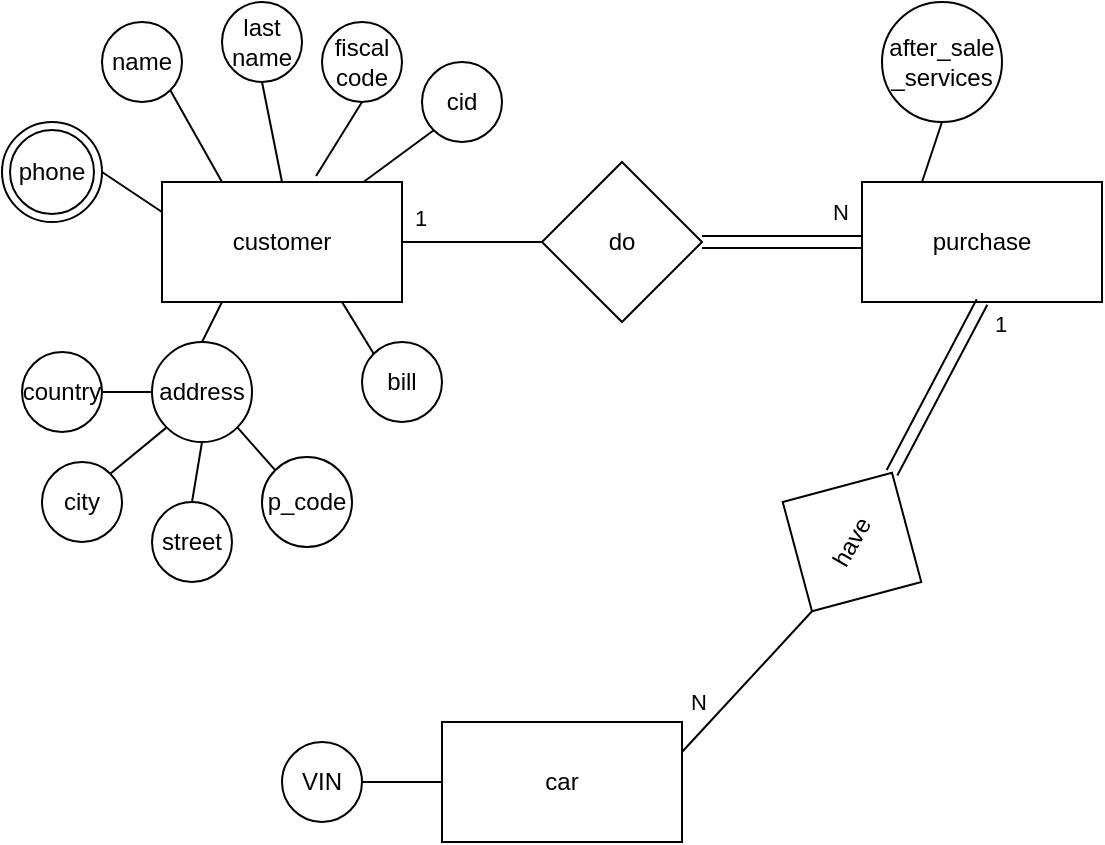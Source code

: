 <mxfile version="20.1.1" type="github">
  <diagram id="R2lEEEUBdFMjLlhIrx00" name="Page-1">
    <mxGraphModel dx="1385" dy="635" grid="1" gridSize="10" guides="1" tooltips="1" connect="1" arrows="1" fold="1" page="1" pageScale="1" pageWidth="850" pageHeight="1100" math="0" shadow="0" extFonts="Permanent Marker^https://fonts.googleapis.com/css?family=Permanent+Marker">
      <root>
        <mxCell id="0" />
        <mxCell id="1" parent="0" />
        <mxCell id="VcXtkFI63KXnIuvHoUmG-1" value="customer" style="rounded=0.5;whiteSpace=wrap;html=1;" vertex="1" parent="1">
          <mxGeometry x="120" y="150" width="120" height="60" as="geometry" />
        </mxCell>
        <mxCell id="VcXtkFI63KXnIuvHoUmG-2" value="name" style="ellipse;whiteSpace=wrap;html=1;aspect=fixed;" vertex="1" parent="1">
          <mxGeometry x="90" y="70" width="40" height="40" as="geometry" />
        </mxCell>
        <mxCell id="VcXtkFI63KXnIuvHoUmG-3" value="last name" style="ellipse;whiteSpace=wrap;html=1;aspect=fixed;" vertex="1" parent="1">
          <mxGeometry x="150" y="60" width="40" height="40" as="geometry" />
        </mxCell>
        <mxCell id="VcXtkFI63KXnIuvHoUmG-4" value="fiscal code" style="ellipse;whiteSpace=wrap;html=1;aspect=fixed;" vertex="1" parent="1">
          <mxGeometry x="200" y="70" width="40" height="40" as="geometry" />
        </mxCell>
        <mxCell id="VcXtkFI63KXnIuvHoUmG-5" value="cid" style="ellipse;whiteSpace=wrap;html=1;aspect=fixed;" vertex="1" parent="1">
          <mxGeometry x="250" y="90" width="40" height="40" as="geometry" />
        </mxCell>
        <mxCell id="VcXtkFI63KXnIuvHoUmG-6" value="phone" style="ellipse;shape=doubleEllipse;whiteSpace=wrap;html=1;aspect=fixed;" vertex="1" parent="1">
          <mxGeometry x="40" y="120" width="50" height="50" as="geometry" />
        </mxCell>
        <mxCell id="VcXtkFI63KXnIuvHoUmG-7" value="address" style="ellipse;whiteSpace=wrap;html=1;aspect=fixed;" vertex="1" parent="1">
          <mxGeometry x="115" y="230" width="50" height="50" as="geometry" />
        </mxCell>
        <mxCell id="VcXtkFI63KXnIuvHoUmG-8" value="city" style="ellipse;whiteSpace=wrap;html=1;aspect=fixed;" vertex="1" parent="1">
          <mxGeometry x="60" y="290" width="40" height="40" as="geometry" />
        </mxCell>
        <mxCell id="VcXtkFI63KXnIuvHoUmG-9" value="street" style="ellipse;whiteSpace=wrap;html=1;aspect=fixed;" vertex="1" parent="1">
          <mxGeometry x="115" y="310" width="40" height="40" as="geometry" />
        </mxCell>
        <mxCell id="VcXtkFI63KXnIuvHoUmG-10" value="country" style="ellipse;whiteSpace=wrap;html=1;aspect=fixed;" vertex="1" parent="1">
          <mxGeometry x="50" y="235" width="40" height="40" as="geometry" />
        </mxCell>
        <mxCell id="VcXtkFI63KXnIuvHoUmG-12" value="p_code" style="ellipse;whiteSpace=wrap;html=1;aspect=fixed;" vertex="1" parent="1">
          <mxGeometry x="170" y="287.5" width="45" height="45" as="geometry" />
        </mxCell>
        <mxCell id="VcXtkFI63KXnIuvHoUmG-14" value="bill" style="ellipse;whiteSpace=wrap;html=1;aspect=fixed;" vertex="1" parent="1">
          <mxGeometry x="220" y="230" width="40" height="40" as="geometry" />
        </mxCell>
        <mxCell id="VcXtkFI63KXnIuvHoUmG-16" value="" style="endArrow=none;html=1;rounded=0;entryX=0;entryY=1;entryDx=0;entryDy=0;" edge="1" parent="1" source="VcXtkFI63KXnIuvHoUmG-1" target="VcXtkFI63KXnIuvHoUmG-5">
          <mxGeometry width="50" height="50" relative="1" as="geometry">
            <mxPoint x="400" y="400" as="sourcePoint" />
            <mxPoint x="450" y="350" as="targetPoint" />
          </mxGeometry>
        </mxCell>
        <mxCell id="VcXtkFI63KXnIuvHoUmG-17" value="" style="endArrow=none;html=1;rounded=0;entryX=0.5;entryY=1;entryDx=0;entryDy=0;exitX=0.642;exitY=-0.05;exitDx=0;exitDy=0;exitPerimeter=0;" edge="1" parent="1" source="VcXtkFI63KXnIuvHoUmG-1" target="VcXtkFI63KXnIuvHoUmG-4">
          <mxGeometry width="50" height="50" relative="1" as="geometry">
            <mxPoint x="400" y="400" as="sourcePoint" />
            <mxPoint x="450" y="350" as="targetPoint" />
          </mxGeometry>
        </mxCell>
        <mxCell id="VcXtkFI63KXnIuvHoUmG-18" value="" style="endArrow=none;html=1;rounded=0;entryX=0.5;entryY=1;entryDx=0;entryDy=0;exitX=0.5;exitY=0;exitDx=0;exitDy=0;" edge="1" parent="1" source="VcXtkFI63KXnIuvHoUmG-1" target="VcXtkFI63KXnIuvHoUmG-3">
          <mxGeometry width="50" height="50" relative="1" as="geometry">
            <mxPoint x="400" y="400" as="sourcePoint" />
            <mxPoint x="450" y="350" as="targetPoint" />
          </mxGeometry>
        </mxCell>
        <mxCell id="VcXtkFI63KXnIuvHoUmG-19" value="" style="endArrow=none;html=1;rounded=0;entryX=1;entryY=1;entryDx=0;entryDy=0;exitX=0.25;exitY=0;exitDx=0;exitDy=0;" edge="1" parent="1" source="VcXtkFI63KXnIuvHoUmG-1" target="VcXtkFI63KXnIuvHoUmG-2">
          <mxGeometry width="50" height="50" relative="1" as="geometry">
            <mxPoint x="400" y="400" as="sourcePoint" />
            <mxPoint x="450" y="350" as="targetPoint" />
          </mxGeometry>
        </mxCell>
        <mxCell id="VcXtkFI63KXnIuvHoUmG-20" value="" style="endArrow=none;html=1;rounded=0;entryX=1;entryY=0.5;entryDx=0;entryDy=0;exitX=0;exitY=0.25;exitDx=0;exitDy=0;" edge="1" parent="1" source="VcXtkFI63KXnIuvHoUmG-1" target="VcXtkFI63KXnIuvHoUmG-6">
          <mxGeometry width="50" height="50" relative="1" as="geometry">
            <mxPoint x="400" y="400" as="sourcePoint" />
            <mxPoint x="450" y="350" as="targetPoint" />
          </mxGeometry>
        </mxCell>
        <mxCell id="VcXtkFI63KXnIuvHoUmG-21" value="" style="endArrow=none;html=1;rounded=0;entryX=0.75;entryY=1;entryDx=0;entryDy=0;exitX=0;exitY=0;exitDx=0;exitDy=0;" edge="1" parent="1" source="VcXtkFI63KXnIuvHoUmG-14" target="VcXtkFI63KXnIuvHoUmG-1">
          <mxGeometry width="50" height="50" relative="1" as="geometry">
            <mxPoint x="400" y="400" as="sourcePoint" />
            <mxPoint x="450" y="350" as="targetPoint" />
          </mxGeometry>
        </mxCell>
        <mxCell id="VcXtkFI63KXnIuvHoUmG-22" value="" style="endArrow=none;html=1;rounded=0;entryX=0.25;entryY=1;entryDx=0;entryDy=0;exitX=0.5;exitY=0;exitDx=0;exitDy=0;" edge="1" parent="1" source="VcXtkFI63KXnIuvHoUmG-7" target="VcXtkFI63KXnIuvHoUmG-1">
          <mxGeometry width="50" height="50" relative="1" as="geometry">
            <mxPoint x="400" y="400" as="sourcePoint" />
            <mxPoint x="450" y="350" as="targetPoint" />
          </mxGeometry>
        </mxCell>
        <mxCell id="VcXtkFI63KXnIuvHoUmG-23" value="" style="endArrow=none;html=1;rounded=0;entryX=1;entryY=1;entryDx=0;entryDy=0;exitX=0;exitY=0;exitDx=0;exitDy=0;" edge="1" parent="1" source="VcXtkFI63KXnIuvHoUmG-12" target="VcXtkFI63KXnIuvHoUmG-7">
          <mxGeometry width="50" height="50" relative="1" as="geometry">
            <mxPoint x="400" y="360" as="sourcePoint" />
            <mxPoint x="450" y="310" as="targetPoint" />
          </mxGeometry>
        </mxCell>
        <mxCell id="VcXtkFI63KXnIuvHoUmG-24" value="" style="endArrow=none;html=1;rounded=0;entryX=0.5;entryY=1;entryDx=0;entryDy=0;exitX=0.5;exitY=0;exitDx=0;exitDy=0;" edge="1" parent="1" source="VcXtkFI63KXnIuvHoUmG-9" target="VcXtkFI63KXnIuvHoUmG-7">
          <mxGeometry width="50" height="50" relative="1" as="geometry">
            <mxPoint x="400" y="360" as="sourcePoint" />
            <mxPoint x="450" y="310" as="targetPoint" />
          </mxGeometry>
        </mxCell>
        <mxCell id="VcXtkFI63KXnIuvHoUmG-25" value="" style="endArrow=none;html=1;rounded=0;entryX=0;entryY=1;entryDx=0;entryDy=0;exitX=1;exitY=0;exitDx=0;exitDy=0;" edge="1" parent="1" source="VcXtkFI63KXnIuvHoUmG-8" target="VcXtkFI63KXnIuvHoUmG-7">
          <mxGeometry width="50" height="50" relative="1" as="geometry">
            <mxPoint x="400" y="360" as="sourcePoint" />
            <mxPoint x="450" y="310" as="targetPoint" />
          </mxGeometry>
        </mxCell>
        <mxCell id="VcXtkFI63KXnIuvHoUmG-26" value="" style="endArrow=none;html=1;rounded=0;entryX=0;entryY=0.5;entryDx=0;entryDy=0;exitX=1;exitY=0.5;exitDx=0;exitDy=0;" edge="1" parent="1" source="VcXtkFI63KXnIuvHoUmG-10" target="VcXtkFI63KXnIuvHoUmG-7">
          <mxGeometry width="50" height="50" relative="1" as="geometry">
            <mxPoint x="400" y="360" as="sourcePoint" />
            <mxPoint x="450" y="310" as="targetPoint" />
          </mxGeometry>
        </mxCell>
        <mxCell id="VcXtkFI63KXnIuvHoUmG-27" value="purchase" style="rounded=0;whiteSpace=wrap;html=1;" vertex="1" parent="1">
          <mxGeometry x="470" y="150" width="120" height="60" as="geometry" />
        </mxCell>
        <mxCell id="VcXtkFI63KXnIuvHoUmG-28" value="do" style="rhombus;whiteSpace=wrap;html=1;" vertex="1" parent="1">
          <mxGeometry x="310" y="140" width="80" height="80" as="geometry" />
        </mxCell>
        <mxCell id="VcXtkFI63KXnIuvHoUmG-31" value="after_sale&lt;br&gt;_services" style="ellipse;whiteSpace=wrap;html=1;aspect=fixed;" vertex="1" parent="1">
          <mxGeometry x="480" y="60" width="60" height="60" as="geometry" />
        </mxCell>
        <mxCell id="VcXtkFI63KXnIuvHoUmG-32" value="" style="endArrow=none;html=1;rounded=0;entryX=0.5;entryY=1;entryDx=0;entryDy=0;exitX=0.25;exitY=0;exitDx=0;exitDy=0;" edge="1" parent="1" source="VcXtkFI63KXnIuvHoUmG-27" target="VcXtkFI63KXnIuvHoUmG-31">
          <mxGeometry width="50" height="50" relative="1" as="geometry">
            <mxPoint x="500" y="150" as="sourcePoint" />
            <mxPoint x="450" y="340" as="targetPoint" />
          </mxGeometry>
        </mxCell>
        <mxCell id="VcXtkFI63KXnIuvHoUmG-39" value="" style="endArrow=classic;html=1;rounded=0;shape=link;width=6;entryX=0;entryY=0.5;entryDx=0;entryDy=0;exitX=1;exitY=0.5;exitDx=0;exitDy=0;" edge="1" parent="1" source="VcXtkFI63KXnIuvHoUmG-28" target="VcXtkFI63KXnIuvHoUmG-27">
          <mxGeometry relative="1" as="geometry">
            <mxPoint x="380" y="370" as="sourcePoint" />
            <mxPoint x="480" y="370" as="targetPoint" />
            <Array as="points" />
          </mxGeometry>
        </mxCell>
        <mxCell id="VcXtkFI63KXnIuvHoUmG-40" value="N" style="edgeLabel;resizable=0;html=1;align=center;verticalAlign=middle;" connectable="0" vertex="1" parent="VcXtkFI63KXnIuvHoUmG-39">
          <mxGeometry relative="1" as="geometry">
            <mxPoint x="29" y="-15" as="offset" />
          </mxGeometry>
        </mxCell>
        <mxCell id="VcXtkFI63KXnIuvHoUmG-50" value="" style="endArrow=0;html=1;rounded=0;exitX=1;exitY=0.5;exitDx=0;exitDy=0;entryX=0;entryY=0.5;entryDx=0;entryDy=0;" edge="1" parent="1" source="VcXtkFI63KXnIuvHoUmG-1" target="VcXtkFI63KXnIuvHoUmG-28">
          <mxGeometry relative="1" as="geometry">
            <mxPoint x="375" y="348" as="sourcePoint" />
            <mxPoint x="475" y="348" as="targetPoint" />
            <Array as="points" />
          </mxGeometry>
        </mxCell>
        <mxCell id="VcXtkFI63KXnIuvHoUmG-51" value="1" style="edgeLabel;resizable=0;html=1;align=center;verticalAlign=middle;" connectable="0" vertex="1" parent="VcXtkFI63KXnIuvHoUmG-50">
          <mxGeometry relative="1" as="geometry">
            <mxPoint x="-26" y="-12" as="offset" />
          </mxGeometry>
        </mxCell>
        <mxCell id="VcXtkFI63KXnIuvHoUmG-52" value="car" style="rounded=0;whiteSpace=wrap;html=1;" vertex="1" parent="1">
          <mxGeometry x="260" y="420" width="120" height="60" as="geometry" />
        </mxCell>
        <mxCell id="VcXtkFI63KXnIuvHoUmG-53" value="have" style="rhombus;whiteSpace=wrap;html=1;rotation=-60;" vertex="1" parent="1">
          <mxGeometry x="425" y="290" width="80" height="80" as="geometry" />
        </mxCell>
        <mxCell id="VcXtkFI63KXnIuvHoUmG-54" value="" style="endArrow=classic;html=1;rounded=0;shape=link;width=6;entryX=0.5;entryY=1;entryDx=0;entryDy=0;exitX=1;exitY=0.5;exitDx=0;exitDy=0;" edge="1" parent="1" source="VcXtkFI63KXnIuvHoUmG-53" target="VcXtkFI63KXnIuvHoUmG-27">
          <mxGeometry relative="1" as="geometry">
            <mxPoint x="530" y="287.5" as="sourcePoint" />
            <mxPoint x="610" y="287.5" as="targetPoint" />
            <Array as="points" />
          </mxGeometry>
        </mxCell>
        <mxCell id="VcXtkFI63KXnIuvHoUmG-55" value="1" style="edgeLabel;resizable=0;html=1;align=center;verticalAlign=middle;" connectable="0" vertex="1" parent="VcXtkFI63KXnIuvHoUmG-54">
          <mxGeometry relative="1" as="geometry">
            <mxPoint x="31" y="-32" as="offset" />
          </mxGeometry>
        </mxCell>
        <mxCell id="VcXtkFI63KXnIuvHoUmG-56" value="" style="endArrow=0;html=1;rounded=0;exitX=1;exitY=0.25;exitDx=0;exitDy=0;entryX=0;entryY=0.5;entryDx=0;entryDy=0;" edge="1" parent="1" source="VcXtkFI63KXnIuvHoUmG-52" target="VcXtkFI63KXnIuvHoUmG-53">
          <mxGeometry relative="1" as="geometry">
            <mxPoint x="250" y="190" as="sourcePoint" />
            <mxPoint x="320" y="190" as="targetPoint" />
            <Array as="points" />
          </mxGeometry>
        </mxCell>
        <mxCell id="VcXtkFI63KXnIuvHoUmG-57" value="N" style="edgeLabel;resizable=0;html=1;align=center;verticalAlign=middle;" connectable="0" vertex="1" parent="VcXtkFI63KXnIuvHoUmG-56">
          <mxGeometry relative="1" as="geometry">
            <mxPoint x="-25" y="10" as="offset" />
          </mxGeometry>
        </mxCell>
        <mxCell id="VcXtkFI63KXnIuvHoUmG-58" value="VIN" style="ellipse;whiteSpace=wrap;html=1;aspect=fixed;" vertex="1" parent="1">
          <mxGeometry x="180" y="430" width="40" height="40" as="geometry" />
        </mxCell>
        <mxCell id="VcXtkFI63KXnIuvHoUmG-60" value="" style="endArrow=none;html=1;rounded=0;exitX=1;exitY=0.5;exitDx=0;exitDy=0;entryX=0;entryY=0.5;entryDx=0;entryDy=0;" edge="1" parent="1" source="VcXtkFI63KXnIuvHoUmG-58" target="VcXtkFI63KXnIuvHoUmG-52">
          <mxGeometry width="50" height="50" relative="1" as="geometry">
            <mxPoint x="400" y="390" as="sourcePoint" />
            <mxPoint x="450" y="340" as="targetPoint" />
          </mxGeometry>
        </mxCell>
      </root>
    </mxGraphModel>
  </diagram>
</mxfile>
